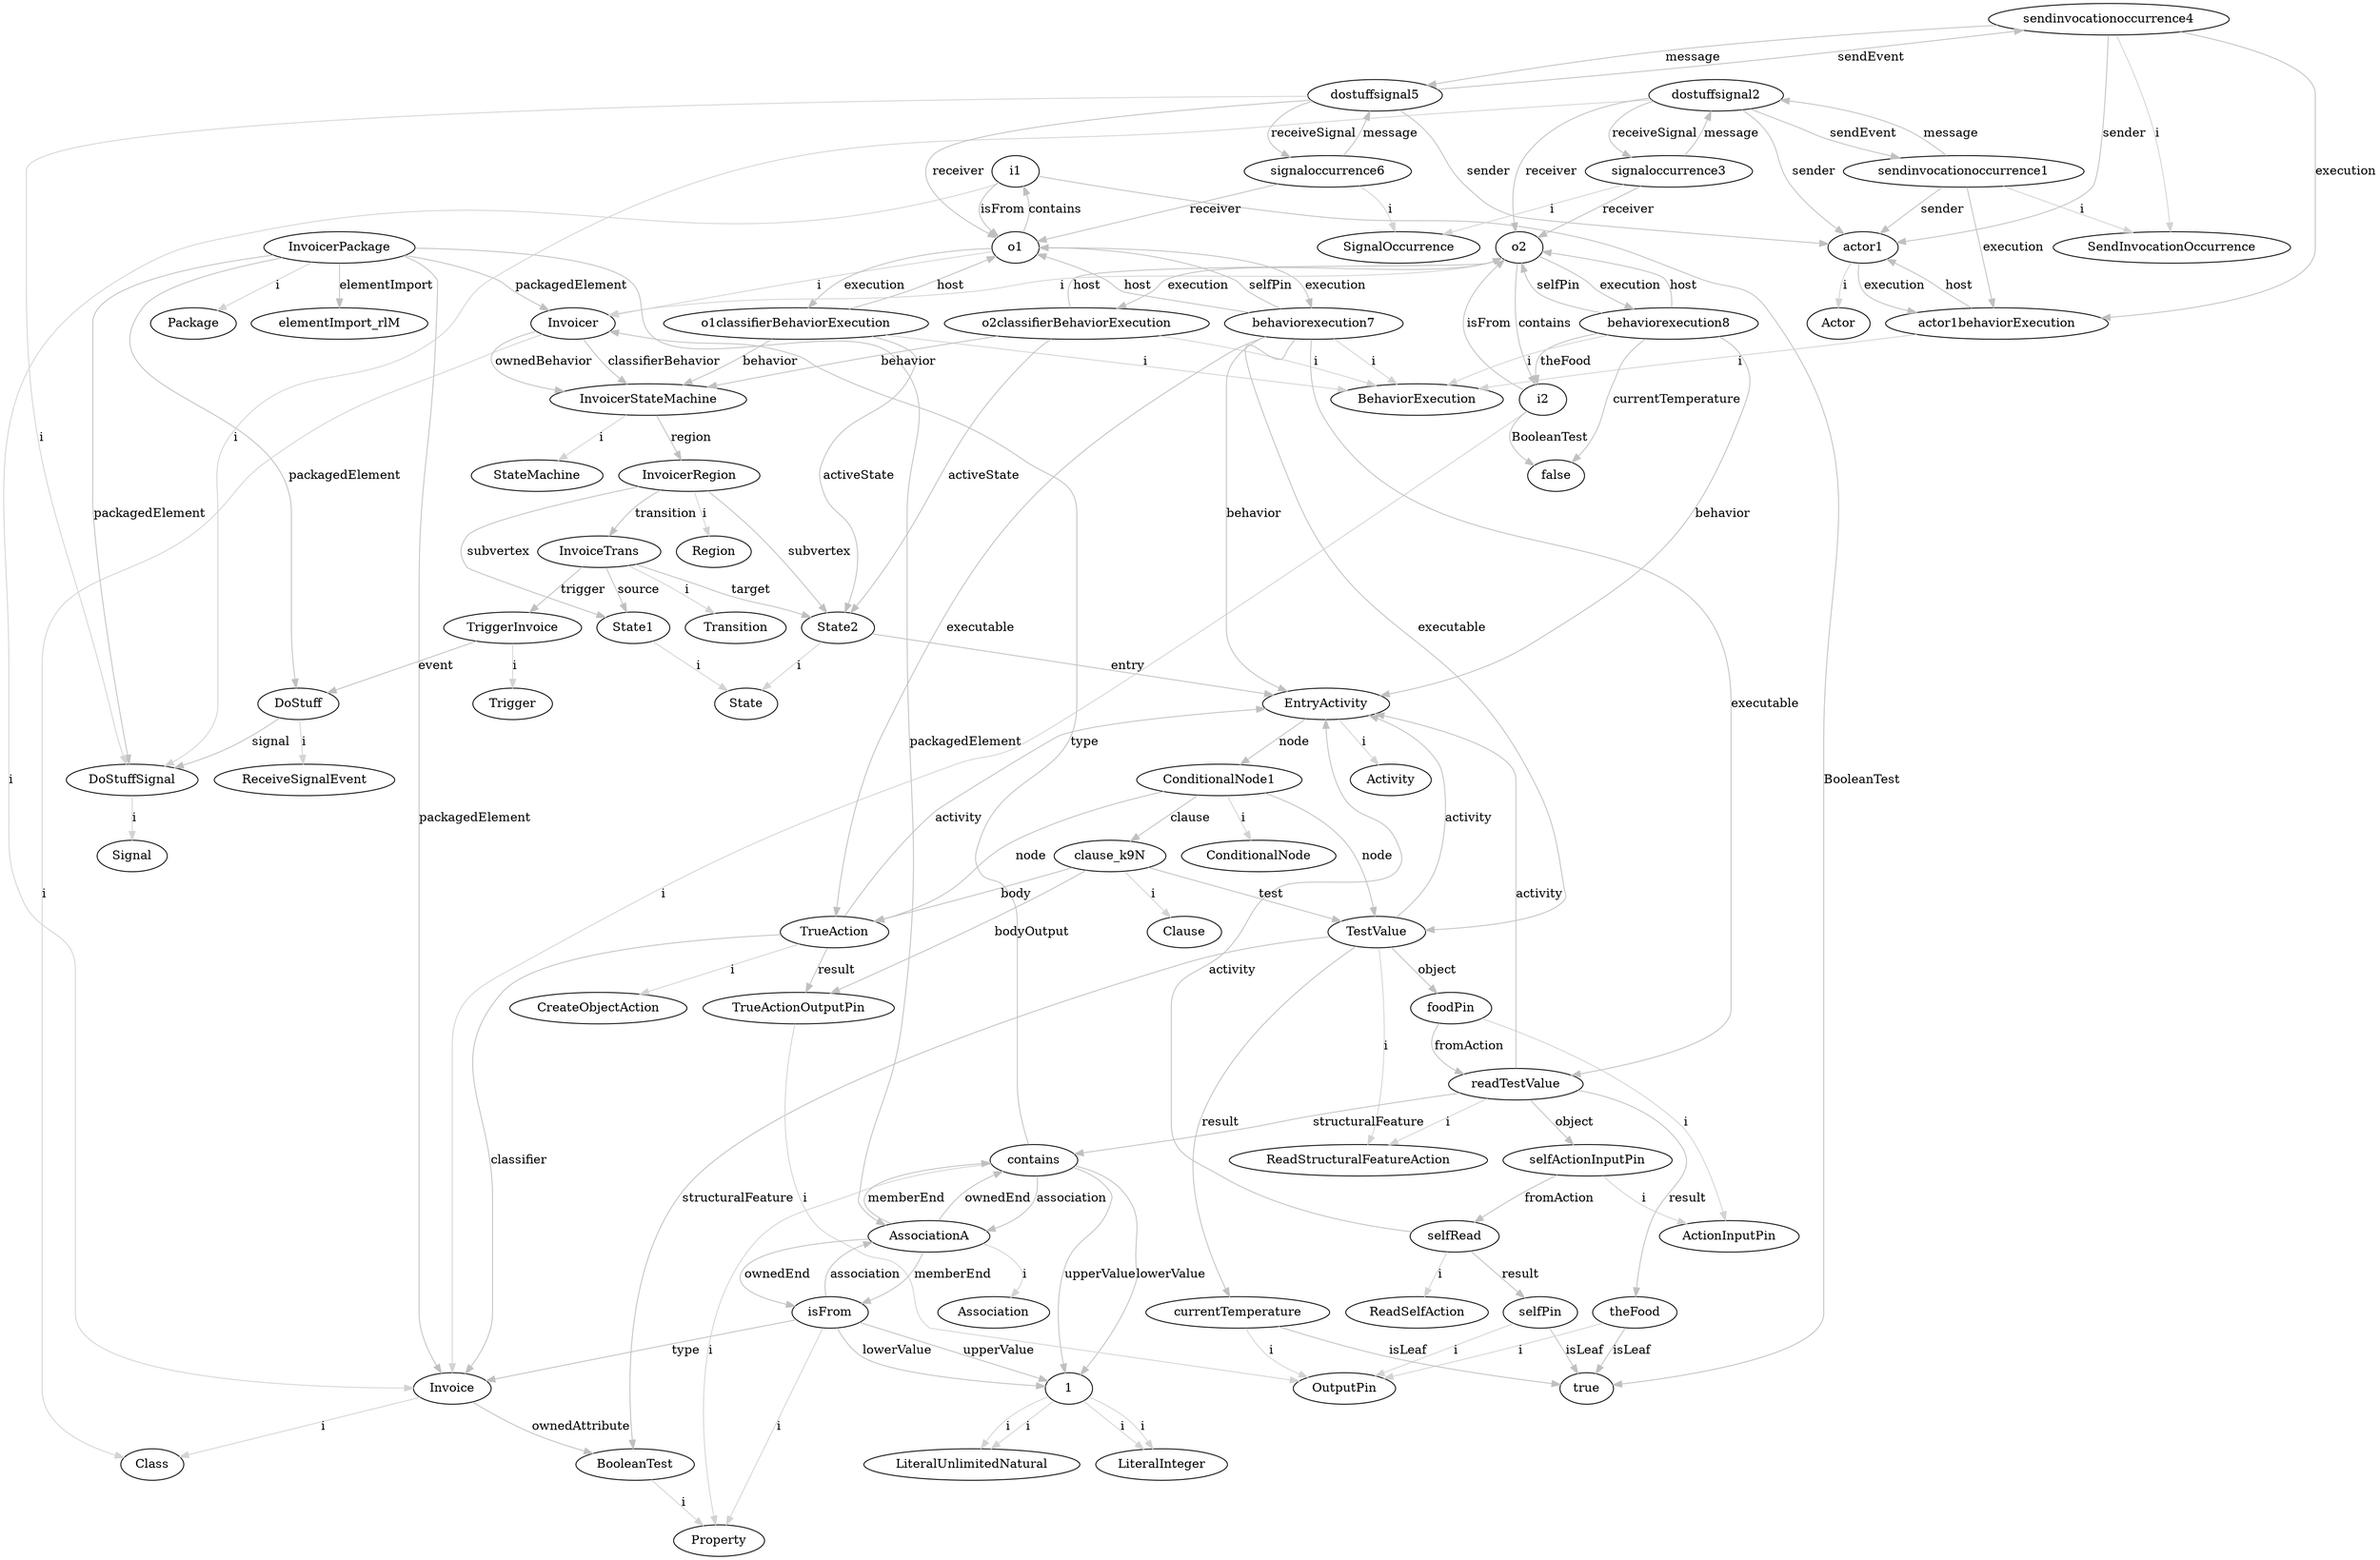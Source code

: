 digraph umlMetamodel {
	"InvoicerPackage" -> "Package" [label="i", color="lightgrey"]
	"InvoicerPackage" -> "elementImport_rlM" [label="elementImport", color="grey"]
	"InvoicerPackage" -> "Invoicer" [label="packagedElement", color="grey"]
	"Invoicer" -> "Class" [label="i", color="lightgrey"]
	"Invoicer" -> "InvoicerStateMachine" [label="classifierBehavior", color="grey"]
	"Invoicer" -> "InvoicerStateMachine" [label="ownedBehavior", color="grey"]
	"InvoicerStateMachine" -> "StateMachine" [label="i", color="lightgrey"]
	"InvoicerStateMachine" -> "InvoicerRegion" [label="region", color="grey"]
	"InvoicerRegion" -> "Region" [label="i", color="lightgrey"]
	"InvoicerRegion" -> "State1" [label="subvertex", color="grey"]
	"State1" -> "State" [label="i", color="lightgrey"]
	"InvoicerRegion" -> "State2" [label="subvertex", color="grey"]
	"State2" -> "State" [label="i", color="lightgrey"]
	"State2" -> "EntryActivity" [label="entry", color="grey"]
	"EntryActivity" -> "Activity" [label="i", color="lightgrey"]
	"EntryActivity" -> "ConditionalNode1" [label="node", color="grey"]
	"ConditionalNode1" -> "ConditionalNode" [label="i", color="lightgrey"]
	"ConditionalNode1" -> "TestValue" [label="node", color="grey"]
	"TestValue" -> "EntryActivity" [label="activity", color="grey"]
	"TestValue" -> "ReadStructuralFeatureAction" [label="i", color="lightgrey"]
	"TestValue" -> "BooleanTest" [label="structuralFeature", color="grey"]
	"TestValue" -> "foodPin" [label="object", color="grey"]
	"foodPin" -> "ActionInputPin" [label="i", color="lightgrey"]
	"foodPin" -> "readTestValue" [label="fromAction", color="grey"]
	"readTestValue" -> "EntryActivity" [label="activity", color="grey"]
	"readTestValue" -> "ReadStructuralFeatureAction" [label="i", color="lightgrey"]
	"readTestValue" -> "contains" [label="structuralFeature", color="grey"]
	"readTestValue" -> "selfActionInputPin" [label="object", color="grey"]
	"selfActionInputPin" -> "ActionInputPin" [label="i", color="lightgrey"]
	"selfActionInputPin" -> "selfRead" [label="fromAction", color="grey"]
	"selfRead" -> "EntryActivity" [label="activity", color="grey"]
	"selfRead" -> "ReadSelfAction" [label="i", color="lightgrey"]
	"selfRead" -> "selfPin" [label="result", color="grey"]
	"selfPin" -> "OutputPin" [label="i", color="lightgrey"]
	"selfPin" -> "true" [label="isLeaf", color="grey"]
	"readTestValue" -> "theFood" [label="result", color="grey"]
	"theFood" -> "OutputPin" [label="i", color="lightgrey"]
	"theFood" -> "true" [label="isLeaf", color="grey"]
	"TestValue" -> "currentTemperature" [label="result", color="grey"]
	"currentTemperature" -> "OutputPin" [label="i", color="lightgrey"]
	"currentTemperature" -> "true" [label="isLeaf", color="grey"]
	"ConditionalNode1" -> "TrueAction" [label="node", color="grey"]
	"TrueAction" -> "EntryActivity" [label="activity", color="grey"]
	"TrueAction" -> "CreateObjectAction" [label="i", color="lightgrey"]
	"TrueAction" -> "Invoice" [label="classifier", color="grey"]
	"TrueAction" -> "TrueActionOutputPin" [label="result", color="grey"]
	"TrueActionOutputPin" -> "OutputPin" [label="i", color="lightgrey"]
	"ConditionalNode1" -> "clause_k9N" [label="clause", color="grey"]
	"clause_k9N" -> "Clause" [label="i", color="lightgrey"]
	"clause_k9N" -> "TestValue" [label="test", color="grey"]
	"clause_k9N" -> "TrueAction" [label="body", color="grey"]
	"clause_k9N" -> "TrueActionOutputPin" [label="bodyOutput", color="grey"]
	"InvoicerRegion" -> "InvoiceTrans" [label="transition", color="grey"]
	"InvoiceTrans" -> "Transition" [label="i", color="lightgrey"]
	"InvoiceTrans" -> "State1" [label="source", color="grey"]
	"InvoiceTrans" -> "State2" [label="target", color="grey"]
	"InvoiceTrans" -> "TriggerInvoice" [label="trigger", color="grey"]
	"TriggerInvoice" -> "Trigger" [label="i", color="lightgrey"]
	"TriggerInvoice" -> "DoStuff" [label="event", color="grey"]
	"InvoicerPackage" -> "DoStuffSignal" [label="packagedElement", color="grey"]
	"DoStuffSignal" -> "Signal" [label="i", color="lightgrey"]
	"InvoicerPackage" -> "AssociationA" [label="packagedElement", color="grey"]
	"AssociationA" -> "Association" [label="i", color="lightgrey"]
	"AssociationA" -> "contains" [label="memberEnd", color="grey"]
	"AssociationA" -> "isFrom" [label="memberEnd", color="grey"]
	"AssociationA" -> "contains" [label="ownedEnd", color="grey"]
	"contains" -> "Property" [label="i", color="lightgrey"]
	"contains" -> "Invoicer" [label="type", color="grey"]
	"contains" -> "AssociationA" [label="association", color="grey"]
	"contains" -> "1" [label="upperValue", color="grey"]
	"1" -> "LiteralUnlimitedNatural" [label="i", color="lightgrey"]
	"contains" -> "1" [label="lowerValue", color="grey"]
	"1" -> "LiteralInteger" [label="i", color="lightgrey"]
	"AssociationA" -> "isFrom" [label="ownedEnd", color="grey"]
	"isFrom" -> "Property" [label="i", color="lightgrey"]
	"isFrom" -> "Invoice" [label="type", color="grey"]
	"isFrom" -> "AssociationA" [label="association", color="grey"]
	"isFrom" -> "1" [label="upperValue", color="grey"]
	"1" -> "LiteralUnlimitedNatural" [label="i", color="lightgrey"]
	"isFrom" -> "1" [label="lowerValue", color="grey"]
	"1" -> "LiteralInteger" [label="i", color="lightgrey"]
	"InvoicerPackage" -> "DoStuff" [label="packagedElement", color="grey"]
	"DoStuff" -> "ReceiveSignalEvent" [label="i", color="lightgrey"]
	"DoStuff" -> "DoStuffSignal" [label="signal", color="grey"]
	"InvoicerPackage" -> "Invoice" [label="packagedElement", color="grey"]
	"Invoice" -> "Class" [label="i", color="lightgrey"]
	"Invoice" -> "BooleanTest" [label="ownedAttribute", color="grey"]
	"BooleanTest" -> "Property" [label="i", color="lightgrey"]
	"o1" -> "Invoicer" [label="i", color="lightgrey"]
	"o1" -> "o1classifierBehaviorExecution" [label="execution", color="grey"]
	"o1classifierBehaviorExecution" -> "o1" [label="host", color="grey"]
	"o1classifierBehaviorExecution" -> "InvoicerStateMachine" [label="behavior", color="grey"]
	"i1" -> "Invoice" [label="i", color="lightgrey"]
	"i1" -> "true" [label="BooleanTest", color="grey"]
	"o2" -> "Invoicer" [label="i", color="lightgrey"]
	"o2" -> "o2classifierBehaviorExecution" [label="execution", color="grey"]
	"o2classifierBehaviorExecution" -> "o2" [label="host", color="grey"]
	"o2classifierBehaviorExecution" -> "InvoicerStateMachine" [label="behavior", color="grey"]
	"i2" -> "Invoice" [label="i", color="lightgrey"]
	"i2" -> "false" [label="BooleanTest", color="grey"]
	"o1" -> "i1" [label="contains", color="grey"]
	"i1" -> "o1" [label="isFrom", color="grey"]
	"o2" -> "i2" [label="contains", color="grey"]
	"i2" -> "o2" [label="isFrom", color="grey"]
	"actor1" -> "Actor" [label="i", color="lightgrey"]
	"actor1behaviorExecution" -> "BehaviorExecution" [label="i", color="lightgrey"]
	"actor1" -> "actor1behaviorExecution" [label="execution", color="grey"]
	"actor1behaviorExecution" -> "actor1" [label="host", color="grey"]
	"sendinvocationoccurrence1" -> "SendInvocationOccurrence" [label="i", color="lightgrey"]
	"sendinvocationoccurrence1" -> "dostuffsignal2" [label="message", color="grey"]
	"dostuffsignal2" -> "sendinvocationoccurrence1" [label="sendEvent", color="grey"]
	"dostuffsignal2" -> "signaloccurrence3" [label="receiveSignal", color="grey"]
	"signaloccurrence3" -> "dostuffsignal2" [label="message", color="grey"]
	"signaloccurrence3" -> "SignalOccurrence" [label="i", color="lightgrey"]
	"dostuffsignal2" -> "DoStuffSignal" [label="i", color="lightgrey"]
	"signaloccurrence3" -> "o2" [label="receiver", color="grey"]
	"dostuffsignal2" -> "actor1" [label="sender", color="grey"]
	"sendinvocationoccurrence1" -> "actor1" [label="sender", color="grey"]
	"dostuffsignal2" -> "o2" [label="receiver", color="grey"]
	"sendinvocationoccurrence1" -> "actor1behaviorExecution" [label="execution", color="grey"]
	"sendinvocationoccurrence4" -> "SendInvocationOccurrence" [label="i", color="lightgrey"]
	"sendinvocationoccurrence4" -> "dostuffsignal5" [label="message", color="grey"]
	"dostuffsignal5" -> "sendinvocationoccurrence4" [label="sendEvent", color="grey"]
	"dostuffsignal5" -> "signaloccurrence6" [label="receiveSignal", color="grey"]
	"signaloccurrence6" -> "dostuffsignal5" [label="message", color="grey"]
	"signaloccurrence6" -> "SignalOccurrence" [label="i", color="lightgrey"]
	"dostuffsignal5" -> "DoStuffSignal" [label="i", color="lightgrey"]
	"signaloccurrence6" -> "o1" [label="receiver", color="grey"]
	"dostuffsignal5" -> "actor1" [label="sender", color="grey"]
	"sendinvocationoccurrence4" -> "actor1" [label="sender", color="grey"]
	"dostuffsignal5" -> "o1" [label="receiver", color="grey"]
	"sendinvocationoccurrence4" -> "actor1behaviorExecution" [label="execution", color="grey"]
	"o1classifierBehaviorExecution" -> "State2" [label="activeState", color="grey"]
	"behaviorexecution7" -> "EntryActivity" [label="behavior", color="grey"]
	"behaviorexecution7" -> "BehaviorExecution" [label="i", color="lightgrey"]
	"behaviorexecution7" -> "o1" [label="host", color="grey"]
	"o1" -> "behaviorexecution7" [label="execution", color="grey"]
	"behaviorexecution7" -> "TestValue" [label="executable", color="grey"]
	"behaviorexecution7" -> "readTestValue" [label="executable", color="grey"]
	"o1classifierBehaviorExecution" -> "BehaviorExecution" [label="i", color="lightgrey"]
	"behaviorexecution7" -> "TrueAction" [label="executable", color="grey"]
	"o2classifierBehaviorExecution" -> "State2" [label="activeState", color="grey"]
	"behaviorexecution8" -> "EntryActivity" [label="behavior", color="grey"]
	"behaviorexecution8" -> "BehaviorExecution" [label="i", color="lightgrey"]
	"behaviorexecution8" -> "o2" [label="host", color="grey"]
	"o2" -> "behaviorexecution8" [label="execution", color="grey"]
	"o2classifierBehaviorExecution" -> "BehaviorExecution" [label="i", color="lightgrey"]
	"behaviorexecution8" -> "o2" [label="selfPin", color="grey"]
	"behaviorexecution8" -> "i2" [label="theFood", color="grey"]
	"behaviorexecution8" -> "false" [label="currentTemperature", color="grey"]
	"behaviorexecution7" -> "o1" [label="selfPin", color="grey"]
}
